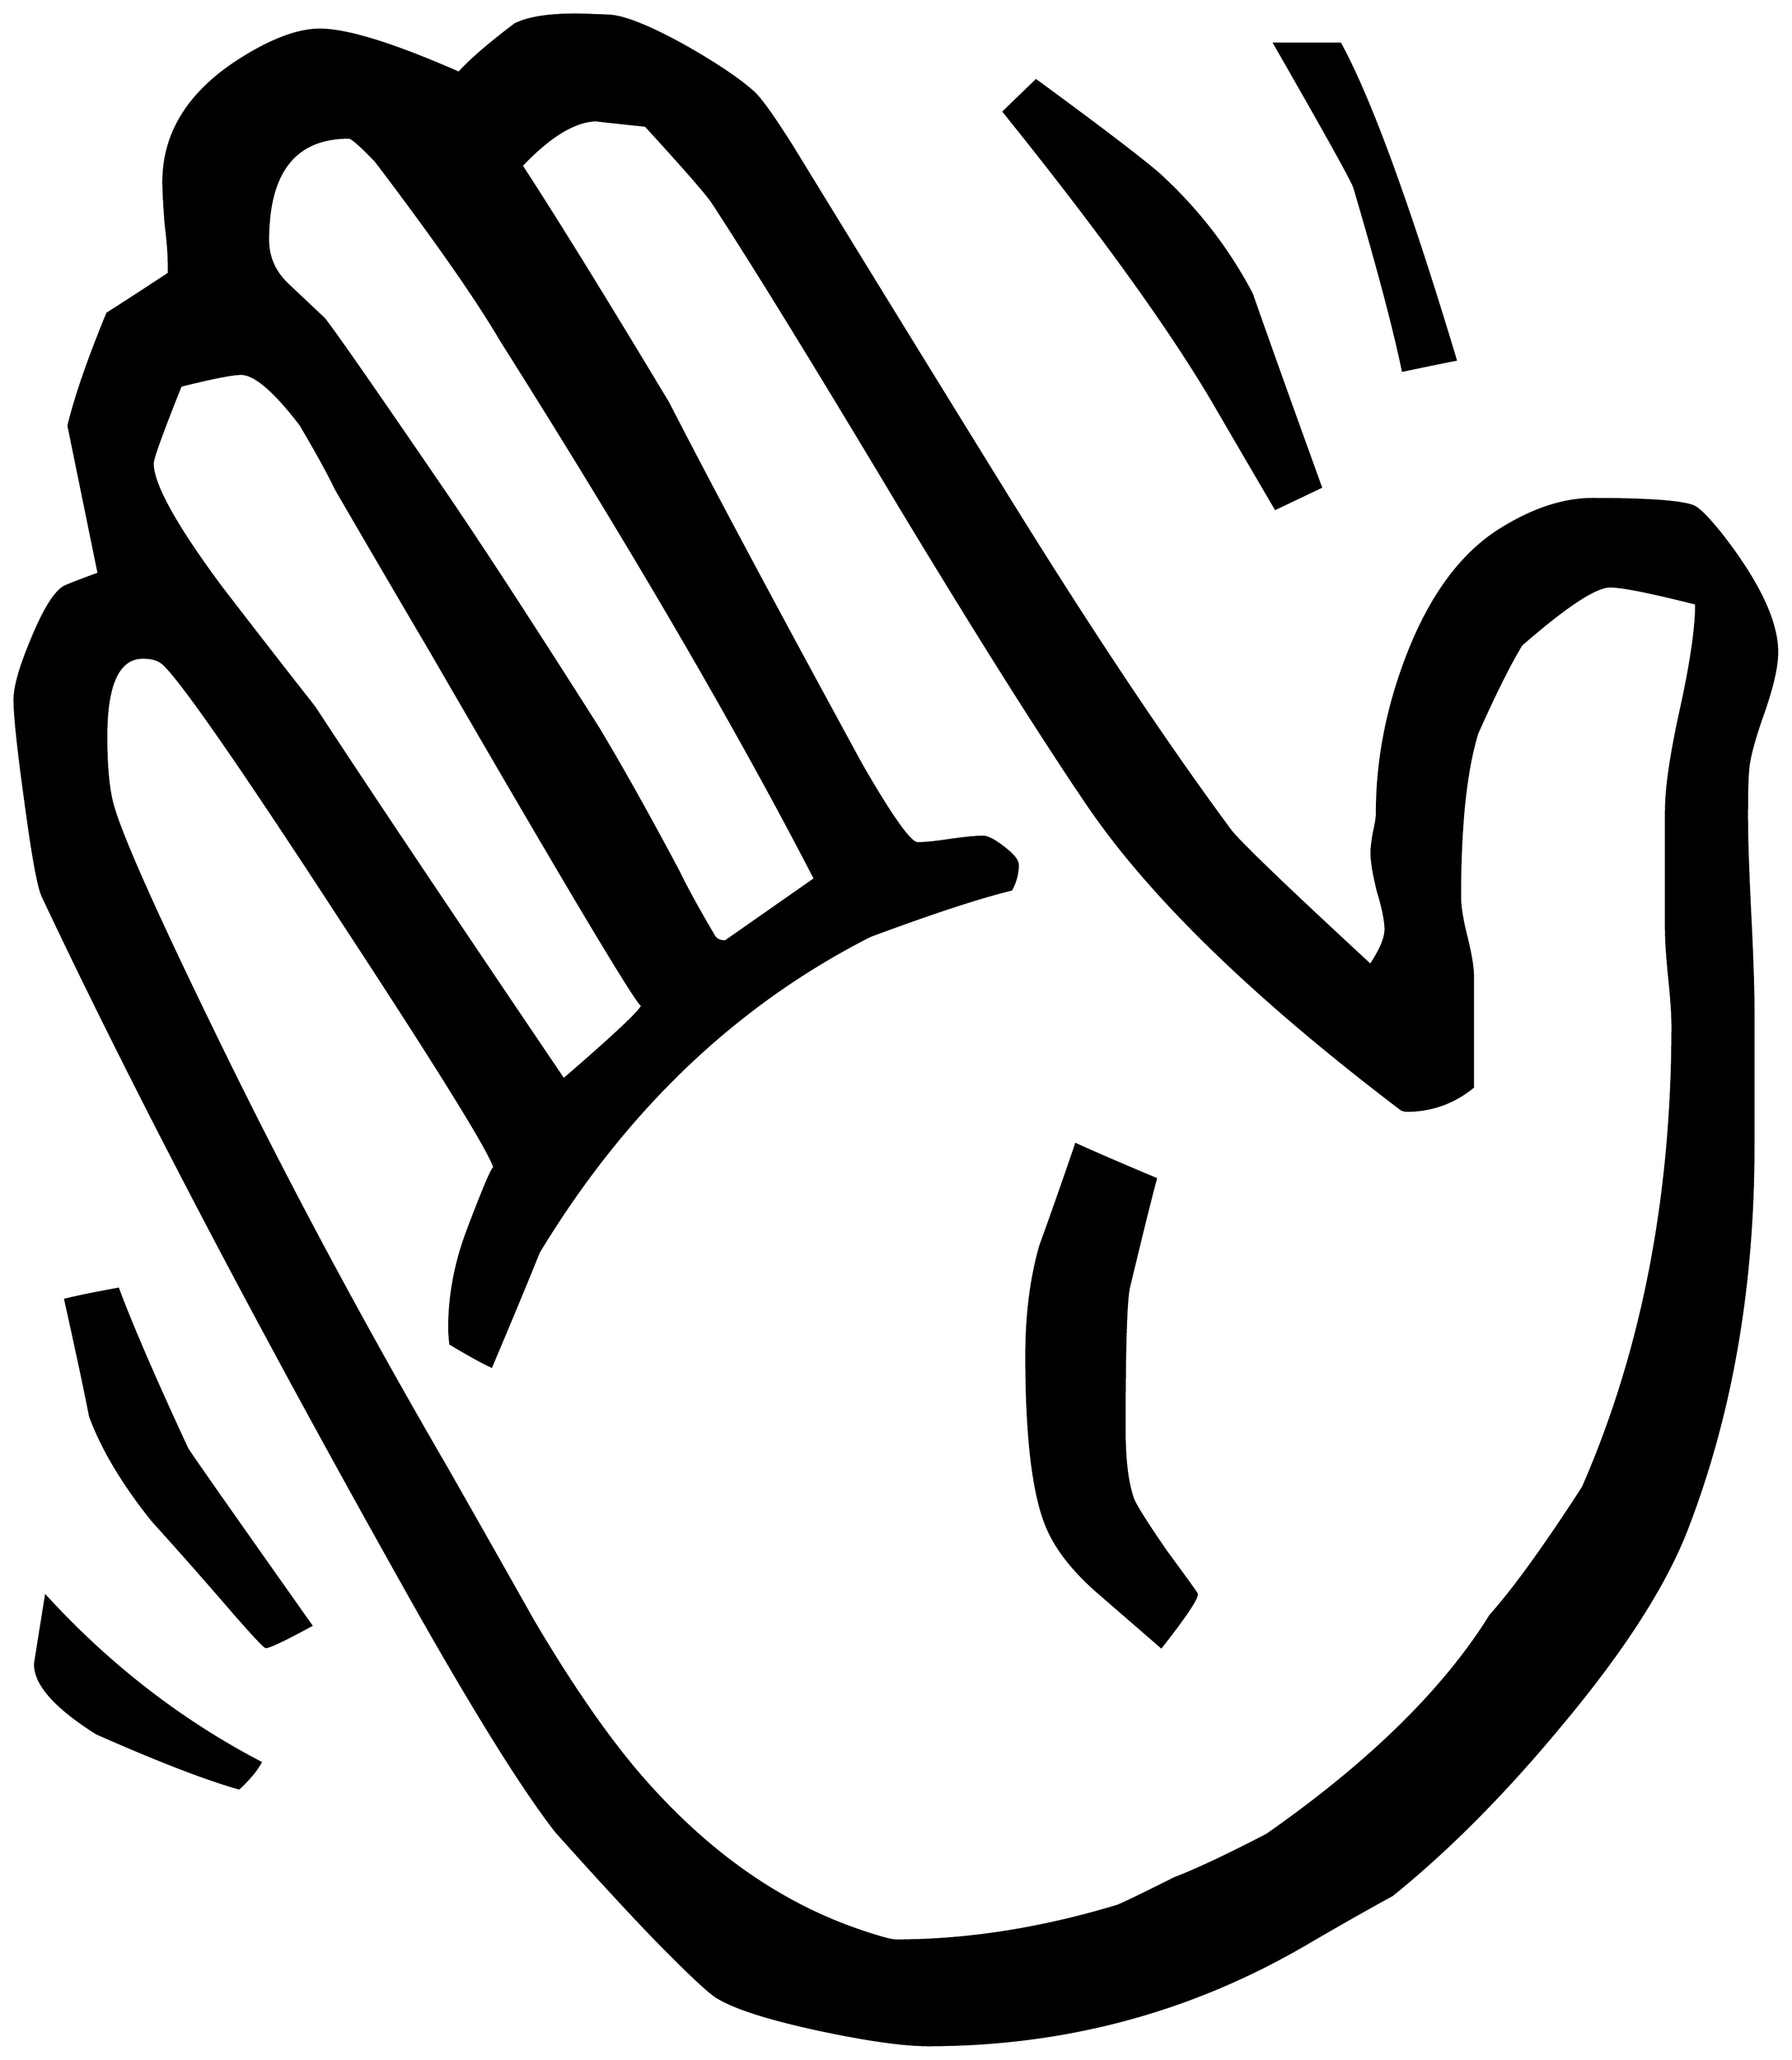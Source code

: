 


\begin{tikzpicture}[y=0.80pt, x=0.80pt, yscale=-1.0, xscale=1.0, inner sep=0pt, outer sep=0pt]
\begin{scope}[shift={(100.0,1689.0)},nonzero rule]
  \path[draw=.,fill=.,line width=1.600pt] (1418.0,-1186.0) ..
    controls (1414.0,-1185.333) and (1397.667,-1182.0) ..
    (1369.0,-1176.0) .. controls (1361.0,-1214.667) and
    (1346.0,-1271.333) .. (1324.0,-1346.0) .. controls
    (1321.333,-1353.333) and (1296.667,-1397.667) .. (1250.0,-1479.0) --
    (1311.0,-1479.0) .. controls (1339.0,-1427.667) and
    (1374.667,-1330.0) .. (1418.0,-1186.0) --
    cycle(1293.0,-1068.0) -- (1251.0,-1048.0) .. controls
    (1237.667,-1070.667) and (1218.0,-1104.333) .. (1192.0,-1149.0) ..
    controls (1151.333,-1217.667) and (1087.0,-1306.667) ..
    (999.0,-1416.0) -- (1029.0,-1445.0) .. controls
    (1086.333,-1403.0) and (1124.0,-1374.333) .. (1142.0,-1359.0) ..
    controls (1178.0,-1326.333) and (1207.0,-1289.0) ..
    (1229.0,-1247.0) .. controls (1243.0,-1207.0) and
    (1264.333,-1147.333) .. (1293.0,-1068.0) -- cycle(1716.0,-915.0)
    .. controls (1716.0,-902.333) and (1712.0,-884.333) ..
    (1704.0,-861.0) .. controls (1694.667,-835.0) and
    (1689.667,-816.333) .. (1689.0,-805.0) .. controls
    (1688.333,-796.333) and (1688.0,-782.333) .. (1688.0,-763.0) ..
    controls (1688.0,-743.0) and (1689.0,-713.0) ..
    (1691.0,-673.0) .. controls (1693.0,-633.0) and
    (1694.0,-603.0) .. (1694.0,-583.0) -- (1694.0,-457.0) ..
    controls (1694.0,-327.667) and (1673.667,-210.0) ..
    (1633.0,-104.0) .. controls (1613.0,-51.333) and (1573.667,10.0)
    .. (1515.0,80.0) .. controls (1463.0,142.667) and
    (1411.0,195.0) .. (1359.0,237.0) .. controls (1341.667,246.333)
    and (1316.333,260.667) .. (1283.0,280.0) .. controls
    (1175.0,344.0) and (1057.0,376.0) .. (929.0,376.0) ..
    controls (906.333,376.0) and (873.0,371.333) .. (829.0,362.0) ..
    controls (782.333,352.0) and (750.667,342.0) .. (734.0,332.0) ..
    controls (728.0,328.667) and (713.0,315.0) .. (689.0,291.0) ..
    controls (665.0,267.0) and (630.0,229.333) .. (584.0,178.0) ..
    controls (551.333,136.0) and (503.667,59.0) .. (441.0,-53.0) ..
    controls (302.333,-300.333) and (191.333,-512.333) .. (108.0,-689.0)
    .. controls (104.0,-697.667) and (98.667,-727.0) ..
    (92.0,-777.0) .. controls (85.333,-825.0) and (82.0,-856.333) ..
    (82.0,-871.0) .. controls (82.0,-883.0) and (87.333,-901.667) ..
    (98.0,-927.0) .. controls (108.667,-953.0) and (118.333,-969.0)
    .. (127.0,-975.0) .. controls (129.0,-976.333) and
    (140.0,-980.667) .. (160.0,-988.0) -- (132.0,-1125.0) ..
    controls (138.667,-1152.333) and (150.667,-1187.0) ..
    (168.0,-1229.0) .. controls (180.667,-1237.0) and
    (199.667,-1249.333) .. (225.0,-1266.0) -- (225.0,-1275.0) ..
    controls (225.0,-1283.667) and (224.0,-1296.333) ..
    (222.0,-1313.0) .. controls (220.667,-1330.333) and
    (220.0,-1343.0) .. (220.0,-1351.0) .. controls
    (220.0,-1395.667) and (243.0,-1433.0) .. (289.0,-1463.0) ..
    controls (319.0,-1482.333) and (344.333,-1492.0) ..
    (365.0,-1492.0) .. controls (390.333,-1492.0) and
    (433.333,-1478.667) .. (494.0,-1452.0) .. controls
    (504.0,-1463.333) and (521.333,-1478.333) .. (546.0,-1497.0) ..
    controls (558.0,-1503.0) and (576.667,-1506.0) ..
    (602.0,-1506.0) .. controls (606.667,-1506.0) and
    (617.0,-1505.667) .. (633.0,-1505.0) .. controls
    (647.0,-1504.333) and (670.333,-1495.0) .. (703.0,-1477.0) ..
    controls (732.333,-1460.333) and (753.667,-1446.0) ..
    (767.0,-1434.0) .. controls (773.667,-1428.0) and
    (786.0,-1410.667) .. (804.0,-1382.0) .. controls
    (869.333,-1275.333) and (935.0,-1168.667) .. (1001.0,-1062.0) ..
    controls (1079.0,-936.0) and (1148.333,-832.0) ..
    (1209.0,-750.0) .. controls (1216.333,-740.0) and
    (1259.667,-698.333) .. (1339.0,-625.0) .. controls
    (1348.333,-639.0) and (1353.0,-650.0) .. (1353.0,-658.0) ..
    controls (1353.0,-666.0) and (1350.667,-677.667) ..
    (1346.0,-693.0) .. controls (1342.0,-709.0) and
    (1340.0,-721.0) .. (1340.0,-729.0) .. controls
    (1340.0,-733.0) and (1340.667,-739.0) .. (1342.0,-747.0) ..
    controls (1344.0,-755.667) and (1345.0,-762.0) ..
    (1345.0,-766.0) .. controls (1345.0,-815.333) and
    (1354.667,-864.667) .. (1374.0,-914.0) .. controls
    (1396.0,-970.0) and (1425.667,-1009.0) .. (1463.0,-1031.0) ..
    controls (1491.667,-1048.333) and (1519.0,-1057.0) ..
    (1545.0,-1057.0) .. controls (1597.0,-1057.0) and
    (1628.333,-1054.667) .. (1639.0,-1050.0) .. controls
    (1644.333,-1047.333) and (1653.333,-1038.0) .. (1666.0,-1022.0) ..
    controls (1699.333,-978.667) and (1716.0,-943.0) ..
    (1716.0,-915.0) -- cycle(357.0,-13.0) .. controls
    (332.333,0.333) and (318.333,7.0) .. (315.0,7.0) .. controls
    (313.667,7.0) and (303.667,-3.667) .. (285.0,-25.0) .. controls
    (260.333,-53.667) and (235.333,-82.0) .. (210.0,-110.0) ..
    controls (182.667,-144.0) and (163.333,-176.333) .. (152.0,-207.0)
    .. controls (147.333,-231.0) and (139.667,-267.0) ..
    (129.0,-315.0) .. controls (139.667,-317.667) and (156.0,-321.0)
    .. (178.0,-325.0) .. controls (190.667,-291.0) and
    (212.0,-241.667) .. (242.0,-177.0) .. controls (244.667,-172.333)
    and (283.0,-117.667) .. (357.0,-13.0) -- cycle(310.0,114.0) ..
    controls (306.0,121.333) and (299.333,129.333) .. (290.0,138.0) ..
    controls (259.333,129.333) and (215.333,112.333) .. (158.0,87.0) ..
    controls (120.0,63.0) and (101.0,41.667) .. (101.0,23.0) ..
    controls (101.0,22.333) and (104.333,1.333) .. (111.0,-40.0) ..
    controls (169.667,24.0) and (236.0,75.333) .. (310.0,114.0) --
    cycle(824.0,-705.0) .. controls (751.333,-845.667) and
    (654.333,-1012.0) .. (533.0,-1204.0) .. controls
    (510.333,-1242.667) and (471.667,-1298.0) .. (417.0,-1370.0) ..
    controls (403.0,-1384.667) and (394.667,-1392.0) ..
    (392.0,-1392.0) .. controls (342.0,-1392.0) and
    (317.0,-1360.333) .. (317.0,-1297.0) .. controls
    (317.0,-1281.667) and (322.667,-1268.333) .. (334.0,-1257.0) ..
    controls (346.0,-1245.667) and (357.667,-1234.667) ..
    (369.0,-1224.0) .. controls (379.0,-1211.333) and
    (415.667,-1158.667) .. (479.0,-1066.0) .. controls
    (512.333,-1017.333) and (560.333,-943.667) .. (623.0,-845.0) ..
    controls (645.0,-808.333) and (670.0,-763.667) .. (698.0,-711.0)
    .. controls (704.667,-697.0) and (715.667,-677.0) ..
    (731.0,-651.0) .. controls (733.0,-648.333) and (736.333,-647.0)
    .. (741.0,-647.0) -- (824.0,-705.0) -- cycle(1641.0,-960.0)
    .. controls (1599.0,-970.667) and (1572.333,-976.0) ..
    (1561.0,-976.0) .. controls (1547.667,-976.0) and
    (1520.333,-958.0) .. (1479.0,-922.0) .. controls
    (1468.333,-904.667) and (1454.667,-877.333) .. (1438.0,-840.0) ..
    controls (1427.333,-805.333) and (1422.0,-754.667) ..
    (1422.0,-688.0) .. controls (1422.0,-679.333) and
    (1424.0,-667.0) .. (1428.0,-651.0) .. controls
    (1432.0,-635.0) and (1434.0,-622.667) .. (1434.0,-614.0) --
    (1434.0,-512.0) .. controls (1416.0,-497.333) and
    (1395.333,-490.0) .. (1372.0,-490.0) .. controls
    (1371.333,-490.0) and (1370.0,-490.333) .. (1368.0,-491.0) ..
    controls (1232.667,-593.667) and (1136.0,-687.333) ..
    (1078.0,-772.0) .. controls (1034.0,-836.667) and
    (975.333,-929.667) .. (902.0,-1051.0) .. controls
    (823.333,-1182.333) and (765.667,-1276.0) .. (729.0,-1332.0) ..
    controls (723.667,-1340.0) and (703.0,-1363.667) ..
    (667.0,-1403.0) .. controls (635.0,-1406.333) and
    (620.0,-1408.0) .. (622.0,-1408.0) .. controls
    (602.0,-1408.0) and (578.667,-1394.0) .. (552.0,-1366.0) ..
    controls (583.333,-1318.0) and (628.667,-1244.667) ..
    (688.0,-1146.0) .. controls (726.667,-1070.667) and
    (786.333,-959.0) .. (867.0,-811.0) .. controls (895.0,-762.333)
    and (912.333,-738.0) .. (919.0,-738.0) .. controls
    (925.667,-738.0) and (935.667,-739.0) .. (949.0,-741.0) ..
    controls (963.0,-743.0) and (973.333,-744.0) .. (980.0,-744.0)
    .. controls (984.0,-744.0) and (990.333,-740.667) ..
    (999.0,-734.0) .. controls (1007.667,-727.333) and
    (1012.0,-722.0) .. (1012.0,-718.0) .. controls
    (1012.0,-710.0) and (1010.0,-702.333) .. (1006.0,-695.0) ..
    controls (976.0,-687.667) and (932.333,-673.333) .. (875.0,-652.0)
    .. controls (750.333,-588.667) and (648.0,-491.0) ..
    (568.0,-359.0) .. controls (558.667,-335.667) and (544.0,-300.333)
    .. (524.0,-253.0) .. controls (515.333,-257.0) and
    (502.667,-264.0) .. (486.0,-274.0) .. controls (485.333,-280.0)
    and (485.0,-285.0) .. (485.0,-289.0) .. controls
    (485.0,-319.0) and (490.667,-349.0) .. (502.0,-379.0) ..
    controls (518.667,-423.0) and (527.0,-442.0) .. (527.0,-436.0)
    .. controls (527.0,-445.333) and (479.333,-522.667) ..
    (384.0,-668.0) .. controls (289.333,-813.333) and (234.333,-892.333)
    .. (219.0,-905.0) .. controls (215.0,-908.333) and
    (209.0,-910.0) .. (201.0,-910.0) .. controls (178.333,-910.0)
    and (167.0,-885.667) .. (167.0,-837.0) .. controls
    (167.0,-807.0) and (169.333,-784.667) .. (174.0,-770.0) ..
    controls (183.333,-739.333) and (215.333,-668.0) .. (270.0,-556.0)
    .. controls (332.667,-427.333) and (403.333,-295.333) ..
    (482.0,-160.0) .. controls (509.333,-112.0) and (536.333,-64.333)
    .. (563.0,-17.0) .. controls (595.667,38.333) and (626.667,83.667)
    .. (656.0,119.0) .. controls (719.333,194.333) and (790.333,245.0)
    .. (869.0,271.0) .. controls (885.0,276.333) and (895.0,279.0)
    .. (899.0,279.0) .. controls (965.0,279.0) and
    (1033.333,268.333) .. (1104.0,247.0) .. controls (1108.0,245.667)
    and (1126.0,237.0) .. (1158.0,221.0) .. controls
    (1177.333,213.667) and (1205.667,200.333) .. (1243.0,181.0) ..
    controls (1338.333,114.333) and (1407.333,46.667) .. (1450.0,-22.0)
    .. controls (1472.0,-46.667) and (1500.667,-86.333) ..
    (1536.0,-141.0) .. controls (1591.333,-267.667) and
    (1619.0,-410.333) .. (1619.0,-569.0) .. controls
    (1619.0,-579.0) and (1618.0,-593.667) .. (1616.0,-613.0) ..
    controls (1614.0,-633.0) and (1613.0,-648.0) ..
    (1613.0,-658.0) -- (1613.0,-768.0) .. controls
    (1613.0,-789.333) and (1617.667,-821.0) .. (1627.0,-863.0) ..
    controls (1636.333,-905.667) and (1641.0,-938.0) ..
    (1641.0,-960.0) -- cycle(664.0,-588.0) .. controls
    (664.0,-580.667) and (598.0,-691.0) .. (466.0,-919.0) ..
    controls (446.667,-951.667) and (418.0,-1000.667) ..
    (380.0,-1066.0) .. controls (373.333,-1080.0) and
    (362.333,-1100.0) .. (347.0,-1126.0) .. controls
    (323.0,-1157.333) and (304.667,-1173.0) .. (292.0,-1173.0) ..
    controls (284.0,-1173.0) and (265.333,-1169.333) ..
    (236.0,-1162.0) .. controls (218.667,-1118.667) and
    (210.0,-1094.667) .. (210.0,-1090.0) .. controls
    (210.0,-1070.667) and (231.0,-1032.667) .. (273.0,-976.0) ..
    controls (301.667,-938.667) and (330.667,-901.333) .. (360.0,-864.0)
    .. controls (410.667,-786.667) and (487.667,-671.667) ..
    (591.0,-519.0) .. controls (639.667,-561.0) and (664.0,-584.0)
    .. (664.0,-588.0) -- cycle(1178.0,-42.0) .. controls
    (1178.0,-37.333) and (1167.0,-21.0) .. (1145.0,7.0) ..
    controls (1125.0,-10.333) and (1105.0,-27.667) .. (1085.0,-45.0)
    .. controls (1061.667,-65.667) and (1046.0,-86.333) ..
    (1038.0,-107.0) .. controls (1026.0,-137.667) and
    (1020.0,-189.667) .. (1020.0,-263.0) .. controls
    (1020.0,-301.0) and (1024.333,-335.0) .. (1033.0,-365.0) ..
    controls (1044.333,-396.333) and (1055.333,-427.667) ..
    (1066.0,-459.0) .. controls (1082.0,-451.667) and
    (1106.667,-441.0) .. (1140.0,-427.0) .. controls
    (1134.0,-404.333) and (1125.667,-370.667) .. (1115.0,-326.0) ..
    controls (1112.333,-313.333) and (1111.0,-269.667) ..
    (1111.0,-195.0) .. controls (1111.0,-166.333) and
    (1113.667,-144.667) .. (1119.0,-130.0) .. controls
    (1121.667,-123.333) and (1132.0,-107.0) .. (1150.0,-81.0) ..
    controls (1168.667,-55.667) and (1178.0,-42.667) .. (1178.0,-42.0)
    -- cycle;
\end{scope}

\end{tikzpicture}

